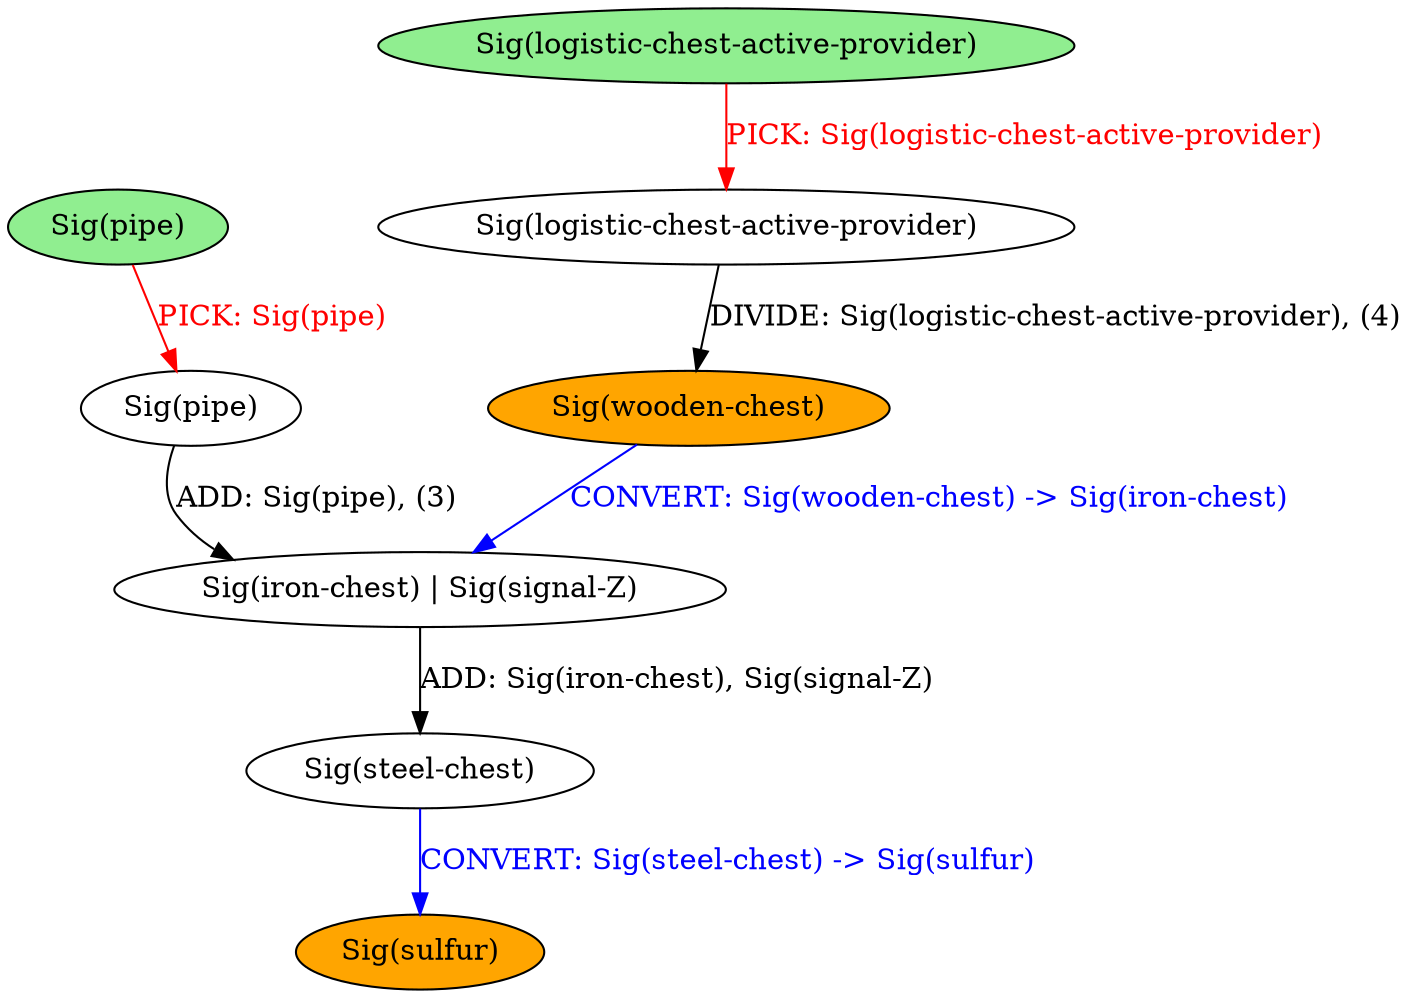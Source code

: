 strict digraph {
	nodesep=1
	4	[style=filled fillcolor=white label="Sig(logistic-chest-active-provider)"]
	6	[style=filled fillcolor=orange label="Sig(wooden-chest)"]
	1	[style=filled fillcolor=lightgreen label="Sig(pipe)"]
	0	[style=filled fillcolor=lightgreen label="Sig(logistic-chest-active-provider)"]
	15	[style=filled fillcolor=white label="Sig(steel-chest)"]
	14	[style=filled fillcolor=white label="Sig(iron-chest) | Sig(signal-Z)"]
	9	[style=filled fillcolor=white label="Sig(pipe)"]
	16	[style=filled fillcolor=orange label="Sig(sulfur)"]
	4 -> 6	[label="DIVIDE: Sig(logistic-chest-active-provider), (4)" color=black fontcolor=black]
	6 -> 14	[label="CONVERT: Sig(wooden-chest) -> Sig(iron-chest)" color=blue fontcolor=blue]
	1 -> 9	[label="PICK: Sig(pipe)" color=red fontcolor=red]
	0 -> 4	[label="PICK: Sig(logistic-chest-active-provider)" color=red fontcolor=red]
	15 -> 16	[label="CONVERT: Sig(steel-chest) -> Sig(sulfur)" color=blue fontcolor=blue]
	14 -> 15	[label="ADD: Sig(iron-chest), Sig(signal-Z)" color=black fontcolor=black]
	9 -> 14	[label="ADD: Sig(pipe), (3)" color=black fontcolor=black]
}

